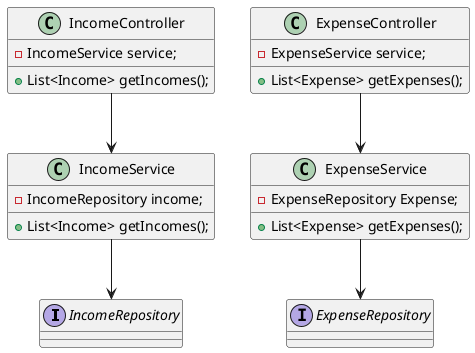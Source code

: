 @startuml
interface IncomeRepository{
}

interface ExpenseRepository{
}

class IncomeController {
    - IncomeService service;
    + List<Income> getIncomes();
}

class ExpenseController {
    - ExpenseService service;
    + List<Expense> getExpenses();
}

class IncomeService {
    - IncomeRepository income;
    + List<Income> getIncomes();
}

class ExpenseService {
    - ExpenseRepository Expense;
    + List<Expense> getExpenses();
}

IncomeController --> IncomeService
ExpenseController --> ExpenseService
IncomeService --> IncomeRepository
ExpenseService --> ExpenseRepository
@enduml



